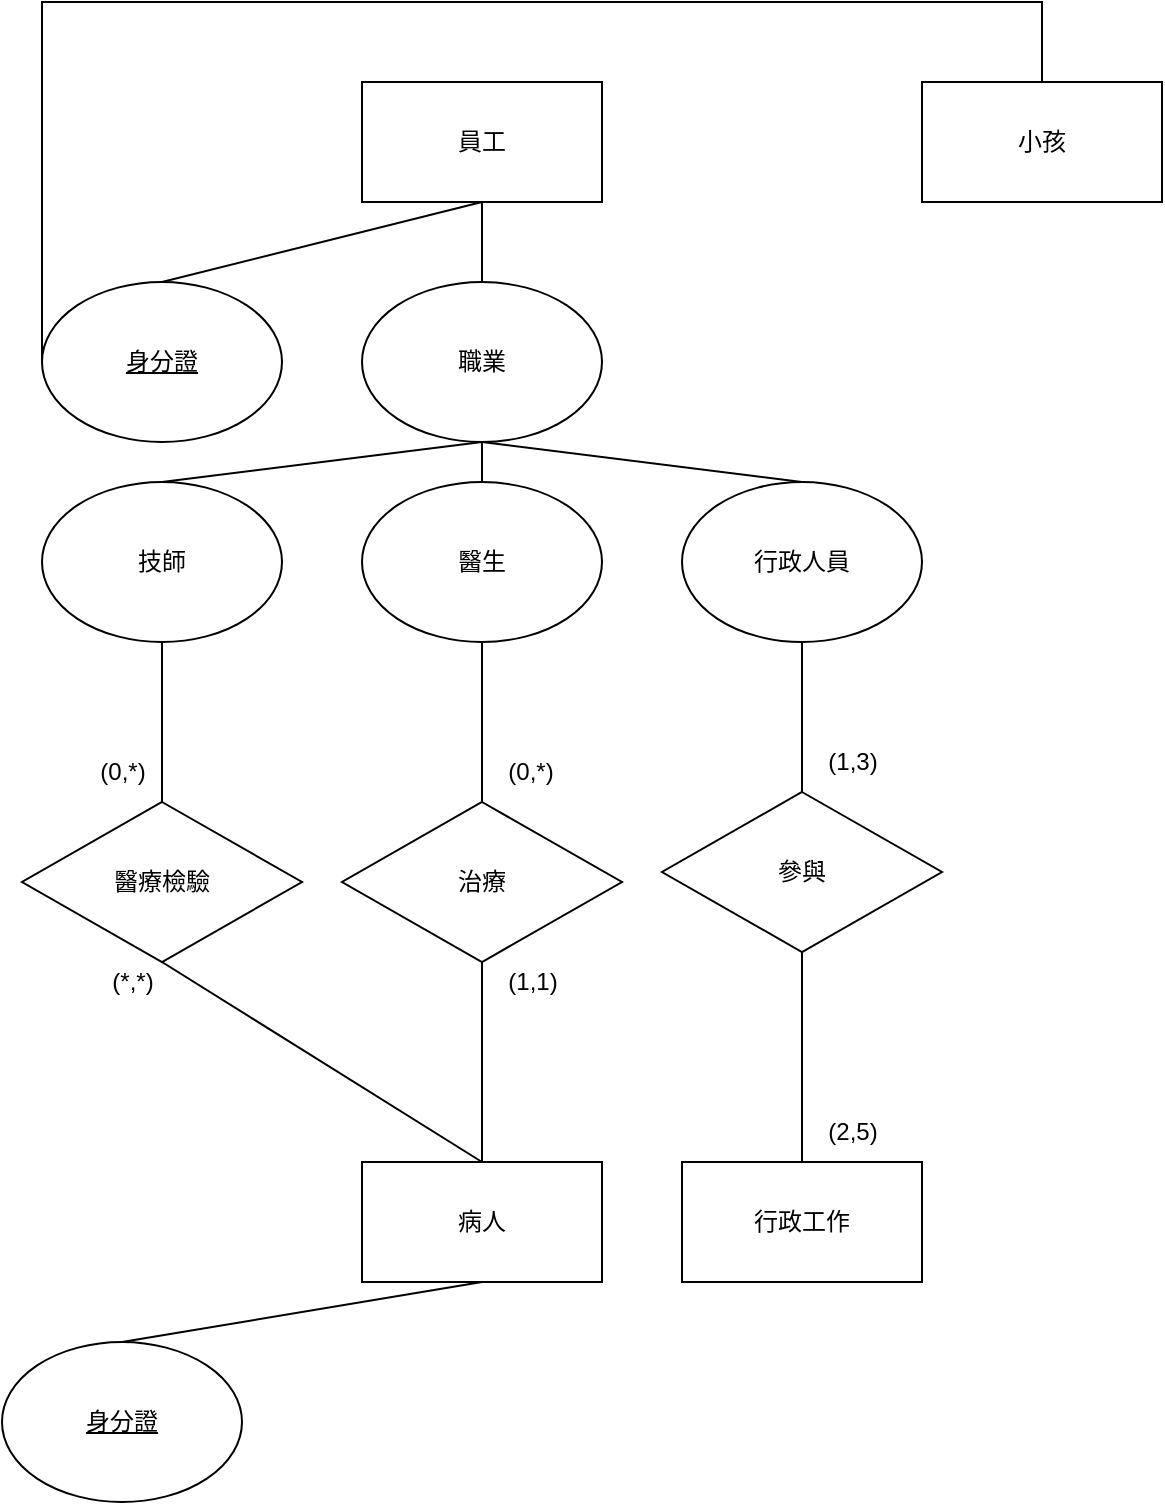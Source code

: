 <mxfile version="20.3.6" type="github">
  <diagram id="YUhkREdBM4WMt3FqvFjW" name="第 1 页">
    <mxGraphModel dx="750" dy="1223" grid="1" gridSize="10" guides="1" tooltips="1" connect="1" arrows="1" fold="1" page="1" pageScale="1" pageWidth="1920" pageHeight="1200" math="0" shadow="0">
      <root>
        <mxCell id="0" />
        <mxCell id="1" parent="0" />
        <mxCell id="uf8rlOa8gN17JewZ_0CL-1" value="員工" style="rounded=0;whiteSpace=wrap;html=1;" vertex="1" parent="1">
          <mxGeometry x="330" y="80" width="120" height="60" as="geometry" />
        </mxCell>
        <mxCell id="uf8rlOa8gN17JewZ_0CL-2" value="病人" style="rounded=0;whiteSpace=wrap;html=1;" vertex="1" parent="1">
          <mxGeometry x="330" y="620" width="120" height="60" as="geometry" />
        </mxCell>
        <mxCell id="uf8rlOa8gN17JewZ_0CL-3" value="行政工作" style="rounded=0;whiteSpace=wrap;html=1;" vertex="1" parent="1">
          <mxGeometry x="490" y="620" width="120" height="60" as="geometry" />
        </mxCell>
        <mxCell id="uf8rlOa8gN17JewZ_0CL-4" value="小孩" style="rounded=0;whiteSpace=wrap;html=1;" vertex="1" parent="1">
          <mxGeometry x="610" y="80" width="120" height="60" as="geometry" />
        </mxCell>
        <mxCell id="uf8rlOa8gN17JewZ_0CL-6" value="醫生" style="ellipse;whiteSpace=wrap;html=1;" vertex="1" parent="1">
          <mxGeometry x="330" y="280" width="120" height="80" as="geometry" />
        </mxCell>
        <mxCell id="uf8rlOa8gN17JewZ_0CL-8" value="技師" style="ellipse;whiteSpace=wrap;html=1;" vertex="1" parent="1">
          <mxGeometry x="170" y="280" width="120" height="80" as="geometry" />
        </mxCell>
        <mxCell id="uf8rlOa8gN17JewZ_0CL-10" value="行政人員" style="ellipse;whiteSpace=wrap;html=1;" vertex="1" parent="1">
          <mxGeometry x="490" y="280" width="120" height="80" as="geometry" />
        </mxCell>
        <mxCell id="uf8rlOa8gN17JewZ_0CL-12" value="職業" style="ellipse;whiteSpace=wrap;html=1;" vertex="1" parent="1">
          <mxGeometry x="330" y="180" width="120" height="80" as="geometry" />
        </mxCell>
        <mxCell id="uf8rlOa8gN17JewZ_0CL-13" value="" style="endArrow=none;html=1;rounded=0;entryX=0.5;entryY=1;entryDx=0;entryDy=0;exitX=0.5;exitY=0;exitDx=0;exitDy=0;" edge="1" parent="1" source="uf8rlOa8gN17JewZ_0CL-12" target="uf8rlOa8gN17JewZ_0CL-1">
          <mxGeometry width="50" height="50" relative="1" as="geometry">
            <mxPoint x="370" y="180" as="sourcePoint" />
            <mxPoint x="420" y="130" as="targetPoint" />
          </mxGeometry>
        </mxCell>
        <mxCell id="uf8rlOa8gN17JewZ_0CL-14" value="" style="endArrow=none;html=1;rounded=0;entryX=0.5;entryY=1;entryDx=0;entryDy=0;exitX=0.5;exitY=0;exitDx=0;exitDy=0;" edge="1" parent="1" source="uf8rlOa8gN17JewZ_0CL-10" target="uf8rlOa8gN17JewZ_0CL-12">
          <mxGeometry width="50" height="50" relative="1" as="geometry">
            <mxPoint x="370" y="300" as="sourcePoint" />
            <mxPoint x="420" y="250" as="targetPoint" />
          </mxGeometry>
        </mxCell>
        <mxCell id="uf8rlOa8gN17JewZ_0CL-15" value="" style="endArrow=none;html=1;rounded=0;" edge="1" parent="1">
          <mxGeometry width="50" height="50" relative="1" as="geometry">
            <mxPoint x="390" y="280" as="sourcePoint" />
            <mxPoint x="390" y="260" as="targetPoint" />
          </mxGeometry>
        </mxCell>
        <mxCell id="uf8rlOa8gN17JewZ_0CL-16" value="" style="endArrow=none;html=1;rounded=0;entryX=0.5;entryY=0;entryDx=0;entryDy=0;exitX=0.5;exitY=1;exitDx=0;exitDy=0;" edge="1" parent="1" source="uf8rlOa8gN17JewZ_0CL-12" target="uf8rlOa8gN17JewZ_0CL-8">
          <mxGeometry width="50" height="50" relative="1" as="geometry">
            <mxPoint x="490" y="280" as="sourcePoint" />
            <mxPoint x="540" y="230" as="targetPoint" />
          </mxGeometry>
        </mxCell>
        <mxCell id="uf8rlOa8gN17JewZ_0CL-17" value="治療" style="rhombus;whiteSpace=wrap;html=1;" vertex="1" parent="1">
          <mxGeometry x="320" y="440" width="140" height="80" as="geometry" />
        </mxCell>
        <mxCell id="uf8rlOa8gN17JewZ_0CL-18" value="" style="endArrow=none;html=1;rounded=0;entryX=0.5;entryY=1;entryDx=0;entryDy=0;exitX=0.5;exitY=0;exitDx=0;exitDy=0;" edge="1" parent="1" source="uf8rlOa8gN17JewZ_0CL-17" target="uf8rlOa8gN17JewZ_0CL-6">
          <mxGeometry width="50" height="50" relative="1" as="geometry">
            <mxPoint x="350" y="440" as="sourcePoint" />
            <mxPoint x="400" y="390" as="targetPoint" />
          </mxGeometry>
        </mxCell>
        <mxCell id="uf8rlOa8gN17JewZ_0CL-19" value="" style="endArrow=none;html=1;rounded=0;entryX=0.5;entryY=1;entryDx=0;entryDy=0;exitX=0.5;exitY=0;exitDx=0;exitDy=0;" edge="1" parent="1" source="uf8rlOa8gN17JewZ_0CL-2" target="uf8rlOa8gN17JewZ_0CL-17">
          <mxGeometry width="50" height="50" relative="1" as="geometry">
            <mxPoint x="370" y="640" as="sourcePoint" />
            <mxPoint x="420" y="590" as="targetPoint" />
          </mxGeometry>
        </mxCell>
        <mxCell id="uf8rlOa8gN17JewZ_0CL-20" value="(0,*)" style="text;html=1;align=center;verticalAlign=middle;resizable=0;points=[];autosize=1;strokeColor=none;fillColor=none;" vertex="1" parent="1">
          <mxGeometry x="389" y="410" width="50" height="30" as="geometry" />
        </mxCell>
        <mxCell id="uf8rlOa8gN17JewZ_0CL-21" value="(1,1)" style="text;html=1;align=center;verticalAlign=middle;resizable=0;points=[];autosize=1;strokeColor=none;fillColor=none;" vertex="1" parent="1">
          <mxGeometry x="390" y="515" width="50" height="30" as="geometry" />
        </mxCell>
        <mxCell id="uf8rlOa8gN17JewZ_0CL-24" value="醫療檢驗" style="rhombus;whiteSpace=wrap;html=1;" vertex="1" parent="1">
          <mxGeometry x="160" y="440" width="140" height="80" as="geometry" />
        </mxCell>
        <mxCell id="uf8rlOa8gN17JewZ_0CL-25" value="" style="endArrow=none;html=1;rounded=0;entryX=0.5;entryY=1;entryDx=0;entryDy=0;exitX=0.5;exitY=0;exitDx=0;exitDy=0;" edge="1" parent="1" source="uf8rlOa8gN17JewZ_0CL-24" target="uf8rlOa8gN17JewZ_0CL-8">
          <mxGeometry width="50" height="50" relative="1" as="geometry">
            <mxPoint x="540" y="480" as="sourcePoint" />
            <mxPoint x="560" y="450" as="targetPoint" />
          </mxGeometry>
        </mxCell>
        <mxCell id="uf8rlOa8gN17JewZ_0CL-26" value="" style="endArrow=none;html=1;rounded=0;entryX=0.5;entryY=1;entryDx=0;entryDy=0;exitX=0.5;exitY=0;exitDx=0;exitDy=0;" edge="1" parent="1" source="uf8rlOa8gN17JewZ_0CL-2" target="uf8rlOa8gN17JewZ_0CL-24">
          <mxGeometry width="50" height="50" relative="1" as="geometry">
            <mxPoint x="500" y="610" as="sourcePoint" />
            <mxPoint x="550" y="560" as="targetPoint" />
          </mxGeometry>
        </mxCell>
        <mxCell id="uf8rlOa8gN17JewZ_0CL-29" value="&lt;u&gt;身分證&lt;/u&gt;" style="ellipse;whiteSpace=wrap;html=1;" vertex="1" parent="1">
          <mxGeometry x="150" y="710" width="120" height="80" as="geometry" />
        </mxCell>
        <mxCell id="uf8rlOa8gN17JewZ_0CL-30" value="" style="endArrow=none;html=1;rounded=0;entryX=0.5;entryY=1;entryDx=0;entryDy=0;exitX=0.5;exitY=0;exitDx=0;exitDy=0;" edge="1" parent="1" source="uf8rlOa8gN17JewZ_0CL-29" target="uf8rlOa8gN17JewZ_0CL-2">
          <mxGeometry width="50" height="50" relative="1" as="geometry">
            <mxPoint x="370" y="770" as="sourcePoint" />
            <mxPoint x="420" y="720" as="targetPoint" />
          </mxGeometry>
        </mxCell>
        <mxCell id="uf8rlOa8gN17JewZ_0CL-31" value="&lt;u&gt;身分證&lt;/u&gt;" style="ellipse;whiteSpace=wrap;html=1;" vertex="1" parent="1">
          <mxGeometry x="170" y="180" width="120" height="80" as="geometry" />
        </mxCell>
        <mxCell id="uf8rlOa8gN17JewZ_0CL-32" value="" style="endArrow=none;html=1;rounded=0;entryX=0.5;entryY=1;entryDx=0;entryDy=0;exitX=0.5;exitY=0;exitDx=0;exitDy=0;" edge="1" parent="1" source="uf8rlOa8gN17JewZ_0CL-31" target="uf8rlOa8gN17JewZ_0CL-1">
          <mxGeometry width="50" height="50" relative="1" as="geometry">
            <mxPoint x="350" y="320" as="sourcePoint" />
            <mxPoint x="400" y="270" as="targetPoint" />
          </mxGeometry>
        </mxCell>
        <mxCell id="uf8rlOa8gN17JewZ_0CL-36" value="(0,*)" style="text;html=1;align=center;verticalAlign=middle;resizable=0;points=[];autosize=1;strokeColor=none;fillColor=none;" vertex="1" parent="1">
          <mxGeometry x="185" y="410" width="50" height="30" as="geometry" />
        </mxCell>
        <mxCell id="uf8rlOa8gN17JewZ_0CL-37" value="(*,*)" style="text;html=1;align=center;verticalAlign=middle;resizable=0;points=[];autosize=1;strokeColor=none;fillColor=none;" vertex="1" parent="1">
          <mxGeometry x="195" y="515" width="40" height="30" as="geometry" />
        </mxCell>
        <mxCell id="uf8rlOa8gN17JewZ_0CL-39" value="參與" style="rhombus;whiteSpace=wrap;html=1;" vertex="1" parent="1">
          <mxGeometry x="480" y="435" width="140" height="80" as="geometry" />
        </mxCell>
        <mxCell id="uf8rlOa8gN17JewZ_0CL-41" value="" style="endArrow=none;html=1;rounded=0;exitX=0.5;exitY=1;exitDx=0;exitDy=0;entryX=0.5;entryY=0;entryDx=0;entryDy=0;" edge="1" parent="1" source="uf8rlOa8gN17JewZ_0CL-10" target="uf8rlOa8gN17JewZ_0CL-39">
          <mxGeometry width="50" height="50" relative="1" as="geometry">
            <mxPoint x="630" y="330" as="sourcePoint" />
            <mxPoint x="615" y="430" as="targetPoint" />
          </mxGeometry>
        </mxCell>
        <mxCell id="uf8rlOa8gN17JewZ_0CL-42" value="" style="endArrow=none;html=1;rounded=0;entryX=0.5;entryY=0;entryDx=0;entryDy=0;exitX=0.5;exitY=1;exitDx=0;exitDy=0;" edge="1" parent="1" source="uf8rlOa8gN17JewZ_0CL-39" target="uf8rlOa8gN17JewZ_0CL-3">
          <mxGeometry width="50" height="50" relative="1" as="geometry">
            <mxPoint x="870" y="300" as="sourcePoint" />
            <mxPoint x="920" y="250" as="targetPoint" />
          </mxGeometry>
        </mxCell>
        <mxCell id="uf8rlOa8gN17JewZ_0CL-43" value="(1,3)" style="text;html=1;align=center;verticalAlign=middle;resizable=0;points=[];autosize=1;strokeColor=none;fillColor=none;" vertex="1" parent="1">
          <mxGeometry x="550" y="405" width="50" height="30" as="geometry" />
        </mxCell>
        <mxCell id="uf8rlOa8gN17JewZ_0CL-44" value="(2,5)" style="text;html=1;align=center;verticalAlign=middle;resizable=0;points=[];autosize=1;strokeColor=none;fillColor=none;" vertex="1" parent="1">
          <mxGeometry x="550" y="590" width="50" height="30" as="geometry" />
        </mxCell>
        <mxCell id="uf8rlOa8gN17JewZ_0CL-45" value="" style="endArrow=none;html=1;rounded=0;exitX=0;exitY=0.5;exitDx=0;exitDy=0;entryX=0.5;entryY=0;entryDx=0;entryDy=0;" edge="1" parent="1" source="uf8rlOa8gN17JewZ_0CL-31" target="uf8rlOa8gN17JewZ_0CL-4">
          <mxGeometry width="50" height="50" relative="1" as="geometry">
            <mxPoint x="160" y="150" as="sourcePoint" />
            <mxPoint x="670" y="150" as="targetPoint" />
            <Array as="points">
              <mxPoint x="170" y="40" />
              <mxPoint x="670" y="40" />
            </Array>
          </mxGeometry>
        </mxCell>
      </root>
    </mxGraphModel>
  </diagram>
</mxfile>
